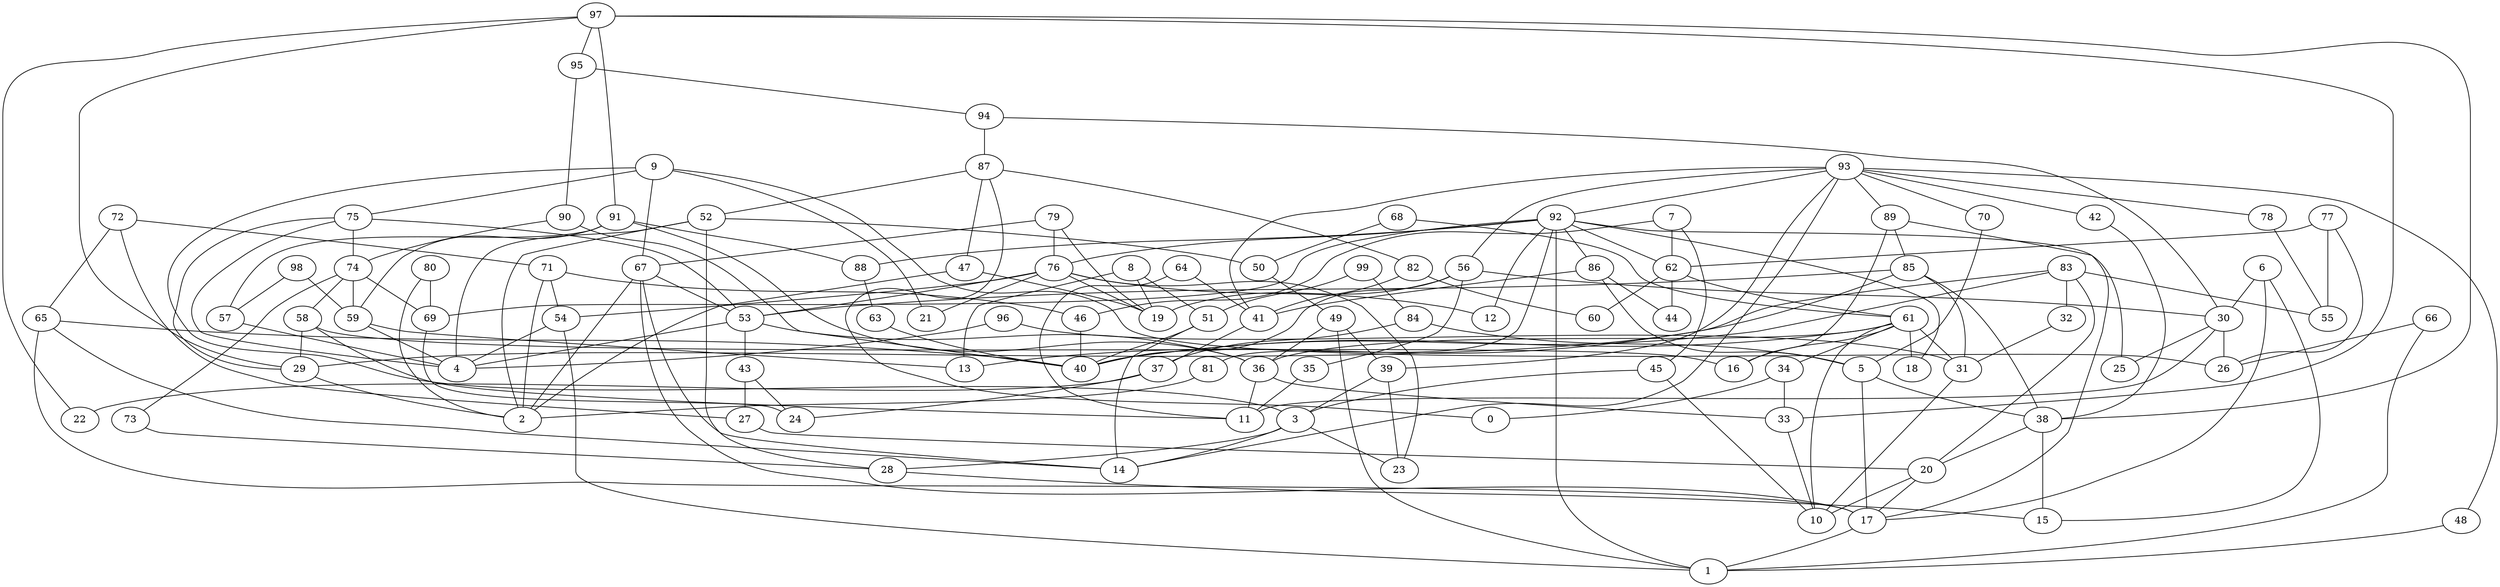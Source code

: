 digraph GG_graph {

subgraph G_graph {
edge [color = black]
"94" -> "87" [dir = none]
"94" -> "30" [dir = none]
"74" -> "58" [dir = none]
"74" -> "73" [dir = none]
"74" -> "69" [dir = none]
"74" -> "59" [dir = none]
"72" -> "27" [dir = none]
"72" -> "65" [dir = none]
"72" -> "71" [dir = none]
"77" -> "62" [dir = none]
"77" -> "26" [dir = none]
"77" -> "55" [dir = none]
"78" -> "55" [dir = none]
"68" -> "50" [dir = none]
"68" -> "61" [dir = none]
"91" -> "59" [dir = none]
"91" -> "36" [dir = none]
"91" -> "88" [dir = none]
"91" -> "57" [dir = none]
"71" -> "2" [dir = none]
"71" -> "46" [dir = none]
"71" -> "54" [dir = none]
"83" -> "32" [dir = none]
"83" -> "55" [dir = none]
"83" -> "29" [dir = none]
"83" -> "40" [dir = none]
"83" -> "20" [dir = none]
"51" -> "14" [dir = none]
"51" -> "40" [dir = none]
"7" -> "46" [dir = none]
"7" -> "62" [dir = none]
"7" -> "45" [dir = none]
"65" -> "40" [dir = none]
"65" -> "14" [dir = none]
"65" -> "17" [dir = none]
"75" -> "29" [dir = none]
"75" -> "53" [dir = none]
"75" -> "4" [dir = none]
"75" -> "74" [dir = none]
"99" -> "84" [dir = none]
"99" -> "51" [dir = none]
"29" -> "2" [dir = none]
"36" -> "33" [dir = none]
"36" -> "11" [dir = none]
"58" -> "11" [dir = none]
"58" -> "16" [dir = none]
"58" -> "29" [dir = none]
"84" -> "37" [dir = none]
"84" -> "5" [dir = none]
"30" -> "25" [dir = none]
"30" -> "11" [dir = none]
"30" -> "26" [dir = none]
"8" -> "13" [dir = none]
"8" -> "51" [dir = none]
"8" -> "19" [dir = none]
"35" -> "11" [dir = none]
"90" -> "74" [dir = none]
"90" -> "40" [dir = none]
"49" -> "1" [dir = none]
"49" -> "36" [dir = none]
"49" -> "39" [dir = none]
"39" -> "23" [dir = none]
"39" -> "3" [dir = none]
"88" -> "63" [dir = none]
"63" -> "40" [dir = none]
"54" -> "4" [dir = none]
"54" -> "1" [dir = none]
"53" -> "36" [dir = none]
"53" -> "4" [dir = none]
"53" -> "43" [dir = none]
"52" -> "28" [dir = none]
"52" -> "4" [dir = none]
"52" -> "2" [dir = none]
"52" -> "50" [dir = none]
"50" -> "49" [dir = none]
"67" -> "17" [dir = none]
"67" -> "14" [dir = none]
"67" -> "53" [dir = none]
"67" -> "2" [dir = none]
"59" -> "13" [dir = none]
"92" -> "86" [dir = none]
"92" -> "88" [dir = none]
"92" -> "81" [dir = none]
"92" -> "69" [dir = none]
"92" -> "76" [dir = none]
"92" -> "62" [dir = none]
"92" -> "25" [dir = none]
"92" -> "12" [dir = none]
"92" -> "1" [dir = none]
"92" -> "18" [dir = none]
"98" -> "57" [dir = none]
"98" -> "59" [dir = none]
"82" -> "60" [dir = none]
"82" -> "41" [dir = none]
"89" -> "17" [dir = none]
"89" -> "16" [dir = none]
"93" -> "42" [dir = none]
"93" -> "41" [dir = none]
"93" -> "70" [dir = none]
"93" -> "56" [dir = none]
"93" -> "39" [dir = none]
"93" -> "14" [dir = none]
"93" -> "92" [dir = none]
"93" -> "78" [dir = none]
"93" -> "89" [dir = none]
"93" -> "48" [dir = none]
"9" -> "21" [dir = none]
"9" -> "75" [dir = none]
"9" -> "26" [dir = none]
"9" -> "67" [dir = none]
"9" -> "3" [dir = none]
"48" -> "1" [dir = none]
"38" -> "20" [dir = none]
"38" -> "15" [dir = none]
"61" -> "31" [dir = none]
"61" -> "40" [dir = none]
"61" -> "34" [dir = none]
"61" -> "36" [dir = none]
"61" -> "18" [dir = none]
"61" -> "16" [dir = none]
"61" -> "10" [dir = none]
"73" -> "28" [dir = none]
"62" -> "44" [dir = none]
"62" -> "61" [dir = none]
"62" -> "60" [dir = none]
"3" -> "23" [dir = none]
"3" -> "14" [dir = none]
"3" -> "28" [dir = none]
"46" -> "40" [dir = none]
"37" -> "22" [dir = none]
"37" -> "24" [dir = none]
"34" -> "33" [dir = none]
"34" -> "0" [dir = none]
"56" -> "30" [dir = none]
"56" -> "19" [dir = none]
"56" -> "35" [dir = none]
"56" -> "40" [dir = none]
"79" -> "76" [dir = none]
"79" -> "67" [dir = none]
"79" -> "19" [dir = none]
"64" -> "11" [dir = none]
"64" -> "41" [dir = none]
"41" -> "37" [dir = none]
"28" -> "15" [dir = none]
"17" -> "1" [dir = none]
"87" -> "0" [dir = none]
"87" -> "47" [dir = none]
"87" -> "52" [dir = none]
"87" -> "82" [dir = none]
"5" -> "17" [dir = none]
"5" -> "38" [dir = none]
"70" -> "5" [dir = none]
"66" -> "1" [dir = none]
"66" -> "26" [dir = none]
"95" -> "90" [dir = none]
"95" -> "94" [dir = none]
"69" -> "24" [dir = none]
"81" -> "2" [dir = none]
"86" -> "5" [dir = none]
"86" -> "41" [dir = none]
"86" -> "44" [dir = none]
"20" -> "10" [dir = none]
"20" -> "17" [dir = none]
"27" -> "20" [dir = none]
"6" -> "15" [dir = none]
"6" -> "30" [dir = none]
"6" -> "17" [dir = none]
"33" -> "10" [dir = none]
"42" -> "38" [dir = none]
"80" -> "69" [dir = none]
"80" -> "2" [dir = none]
"97" -> "33" [dir = none]
"97" -> "91" [dir = none]
"97" -> "29" [dir = none]
"97" -> "38" [dir = none]
"97" -> "95" [dir = none]
"97" -> "22" [dir = none]
"45" -> "10" [dir = none]
"45" -> "3" [dir = none]
"57" -> "4" [dir = none]
"31" -> "10" [dir = none]
"85" -> "13" [dir = none]
"85" -> "53" [dir = none]
"85" -> "31" [dir = none]
"85" -> "38" [dir = none]
"32" -> "31" [dir = none]
"43" -> "27" [dir = none]
"43" -> "24" [dir = none]
"47" -> "2" [dir = none]
"47" -> "19" [dir = none]
"96" -> "31" [dir = none]
"96" -> "4" [dir = none]
"76" -> "19" [dir = none]
"76" -> "53" [dir = none]
"76" -> "23" [dir = none]
"76" -> "12" [dir = none]
"76" -> "21" [dir = none]
"76" -> "54" [dir = none]
"59" -> "4" [dir = none]
"89" -> "85" [dir = none]
}

}
